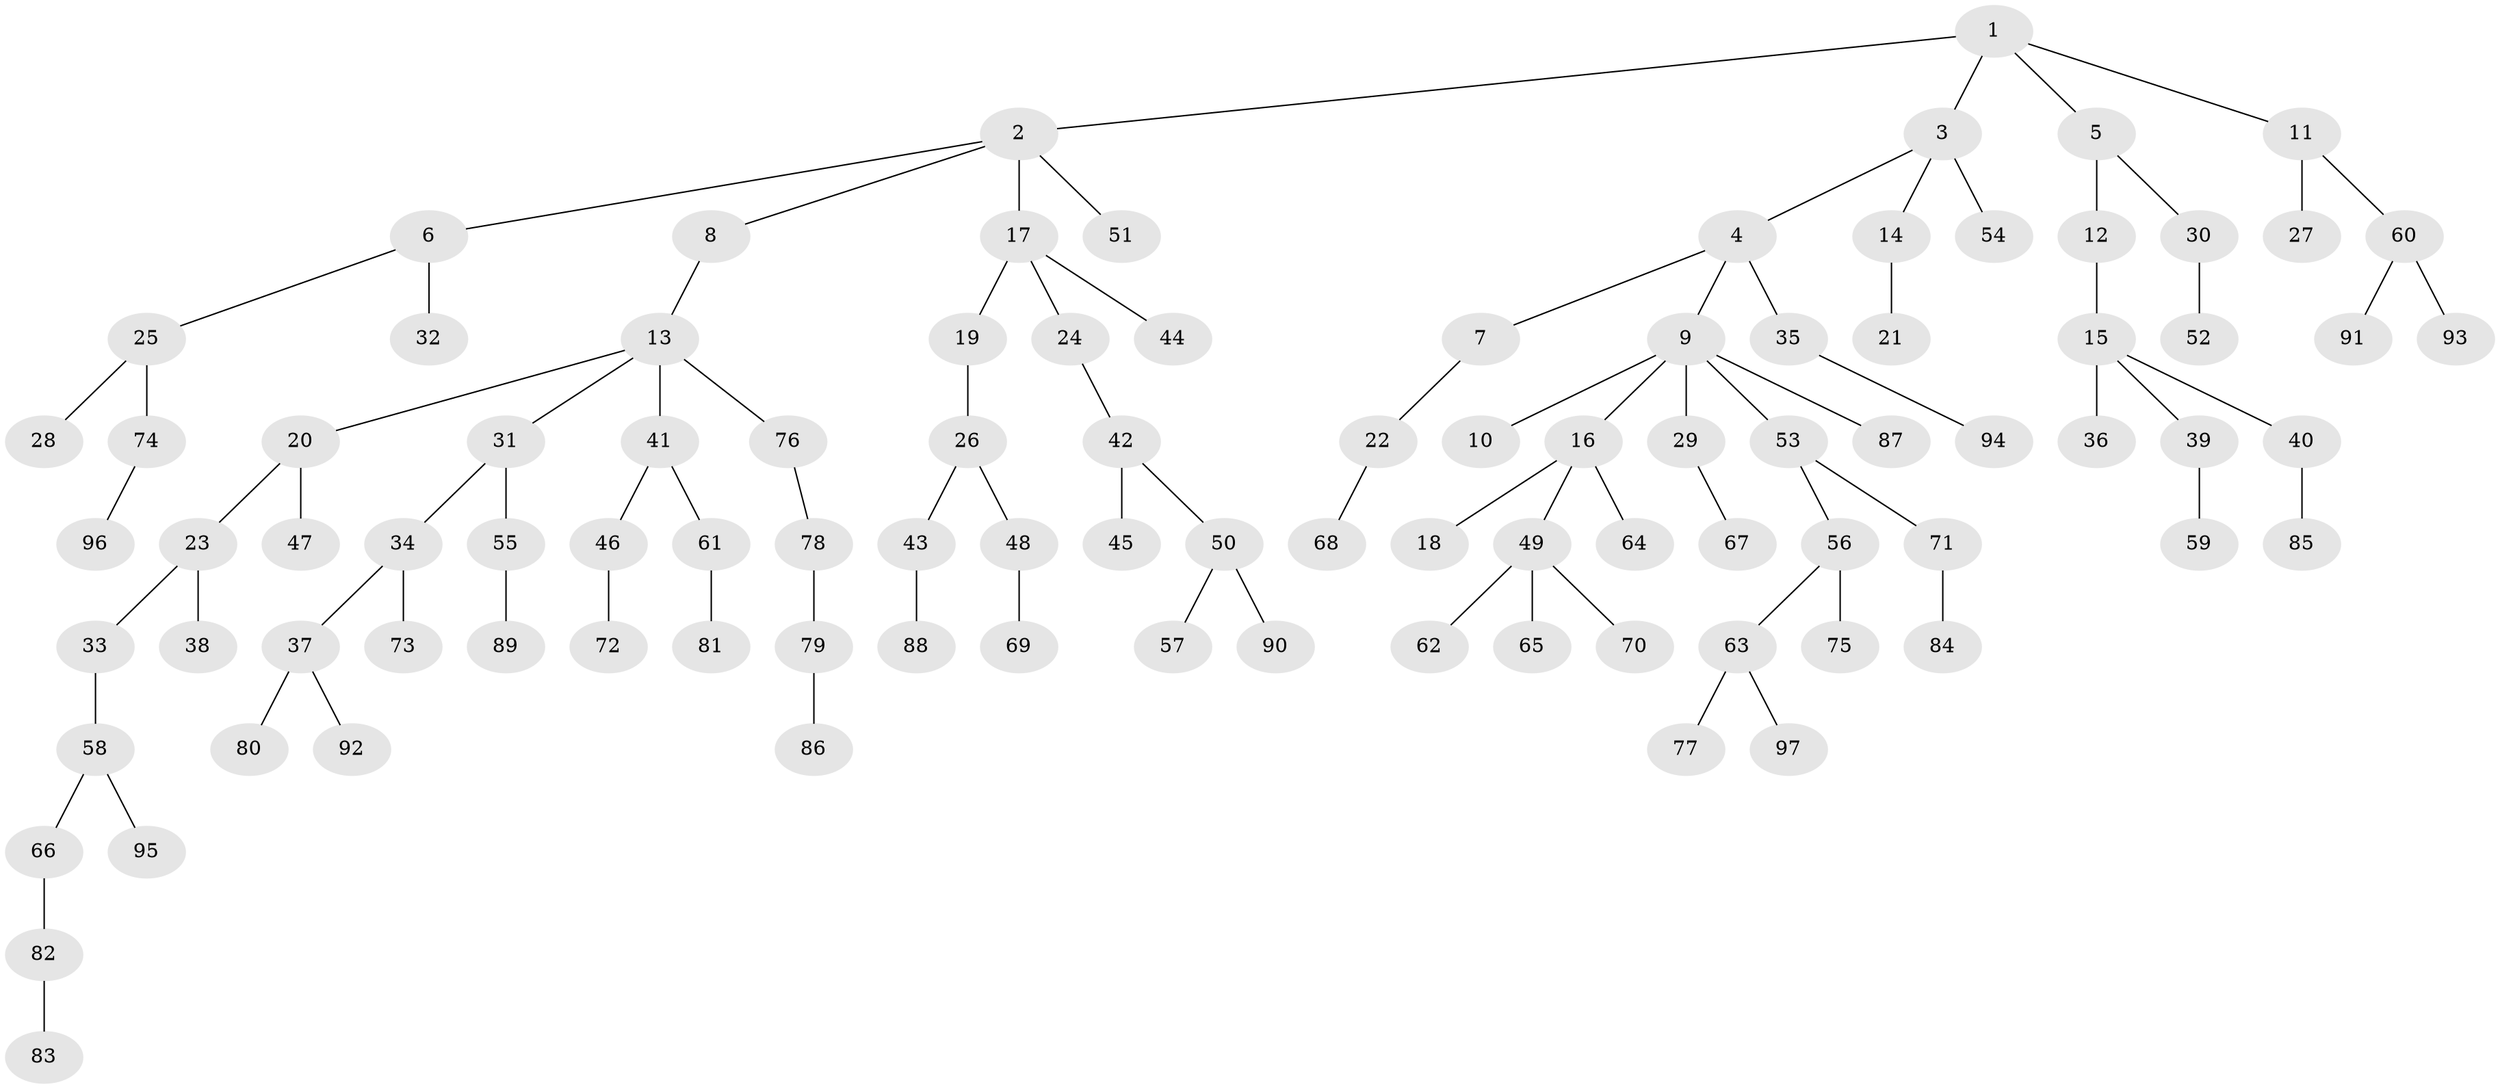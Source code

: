 // original degree distribution, {4: 0.09420289855072464, 6: 0.007246376811594203, 5: 0.028985507246376812, 3: 0.15942028985507245, 1: 0.5144927536231884, 7: 0.007246376811594203, 2: 0.18840579710144928}
// Generated by graph-tools (version 1.1) at 2025/51/03/04/25 22:51:40]
// undirected, 97 vertices, 96 edges
graph export_dot {
  node [color=gray90,style=filled];
  1;
  2;
  3;
  4;
  5;
  6;
  7;
  8;
  9;
  10;
  11;
  12;
  13;
  14;
  15;
  16;
  17;
  18;
  19;
  20;
  21;
  22;
  23;
  24;
  25;
  26;
  27;
  28;
  29;
  30;
  31;
  32;
  33;
  34;
  35;
  36;
  37;
  38;
  39;
  40;
  41;
  42;
  43;
  44;
  45;
  46;
  47;
  48;
  49;
  50;
  51;
  52;
  53;
  54;
  55;
  56;
  57;
  58;
  59;
  60;
  61;
  62;
  63;
  64;
  65;
  66;
  67;
  68;
  69;
  70;
  71;
  72;
  73;
  74;
  75;
  76;
  77;
  78;
  79;
  80;
  81;
  82;
  83;
  84;
  85;
  86;
  87;
  88;
  89;
  90;
  91;
  92;
  93;
  94;
  95;
  96;
  97;
  1 -- 2 [weight=1.0];
  1 -- 3 [weight=1.0];
  1 -- 5 [weight=1.0];
  1 -- 11 [weight=1.0];
  2 -- 6 [weight=1.0];
  2 -- 8 [weight=1.0];
  2 -- 17 [weight=1.0];
  2 -- 51 [weight=1.0];
  3 -- 4 [weight=1.0];
  3 -- 14 [weight=1.0];
  3 -- 54 [weight=1.0];
  4 -- 7 [weight=1.0];
  4 -- 9 [weight=1.0];
  4 -- 35 [weight=1.0];
  5 -- 12 [weight=1.0];
  5 -- 30 [weight=1.0];
  6 -- 25 [weight=1.0];
  6 -- 32 [weight=1.0];
  7 -- 22 [weight=1.0];
  8 -- 13 [weight=1.0];
  9 -- 10 [weight=1.0];
  9 -- 16 [weight=1.0];
  9 -- 29 [weight=1.0];
  9 -- 53 [weight=1.0];
  9 -- 87 [weight=1.0];
  11 -- 27 [weight=1.0];
  11 -- 60 [weight=1.0];
  12 -- 15 [weight=1.0];
  13 -- 20 [weight=1.0];
  13 -- 31 [weight=1.0];
  13 -- 41 [weight=1.0];
  13 -- 76 [weight=1.0];
  14 -- 21 [weight=1.0];
  15 -- 36 [weight=1.0];
  15 -- 39 [weight=1.0];
  15 -- 40 [weight=1.0];
  16 -- 18 [weight=1.0];
  16 -- 49 [weight=1.0];
  16 -- 64 [weight=1.0];
  17 -- 19 [weight=1.0];
  17 -- 24 [weight=1.0];
  17 -- 44 [weight=1.0];
  19 -- 26 [weight=1.0];
  20 -- 23 [weight=1.0];
  20 -- 47 [weight=1.0];
  22 -- 68 [weight=1.0];
  23 -- 33 [weight=1.0];
  23 -- 38 [weight=1.0];
  24 -- 42 [weight=1.0];
  25 -- 28 [weight=1.0];
  25 -- 74 [weight=1.0];
  26 -- 43 [weight=1.0];
  26 -- 48 [weight=1.0];
  29 -- 67 [weight=1.0];
  30 -- 52 [weight=1.0];
  31 -- 34 [weight=1.0];
  31 -- 55 [weight=1.0];
  33 -- 58 [weight=1.0];
  34 -- 37 [weight=1.0];
  34 -- 73 [weight=1.0];
  35 -- 94 [weight=1.0];
  37 -- 80 [weight=1.0];
  37 -- 92 [weight=1.0];
  39 -- 59 [weight=1.0];
  40 -- 85 [weight=1.0];
  41 -- 46 [weight=1.0];
  41 -- 61 [weight=1.0];
  42 -- 45 [weight=1.0];
  42 -- 50 [weight=1.0];
  43 -- 88 [weight=1.0];
  46 -- 72 [weight=1.0];
  48 -- 69 [weight=1.0];
  49 -- 62 [weight=1.0];
  49 -- 65 [weight=1.0];
  49 -- 70 [weight=1.0];
  50 -- 57 [weight=1.0];
  50 -- 90 [weight=1.0];
  53 -- 56 [weight=1.0];
  53 -- 71 [weight=1.0];
  55 -- 89 [weight=1.0];
  56 -- 63 [weight=1.0];
  56 -- 75 [weight=1.0];
  58 -- 66 [weight=1.0];
  58 -- 95 [weight=1.0];
  60 -- 91 [weight=1.0];
  60 -- 93 [weight=1.0];
  61 -- 81 [weight=1.0];
  63 -- 77 [weight=1.0];
  63 -- 97 [weight=1.0];
  66 -- 82 [weight=1.0];
  71 -- 84 [weight=1.0];
  74 -- 96 [weight=1.0];
  76 -- 78 [weight=1.0];
  78 -- 79 [weight=1.0];
  79 -- 86 [weight=1.0];
  82 -- 83 [weight=1.0];
}
